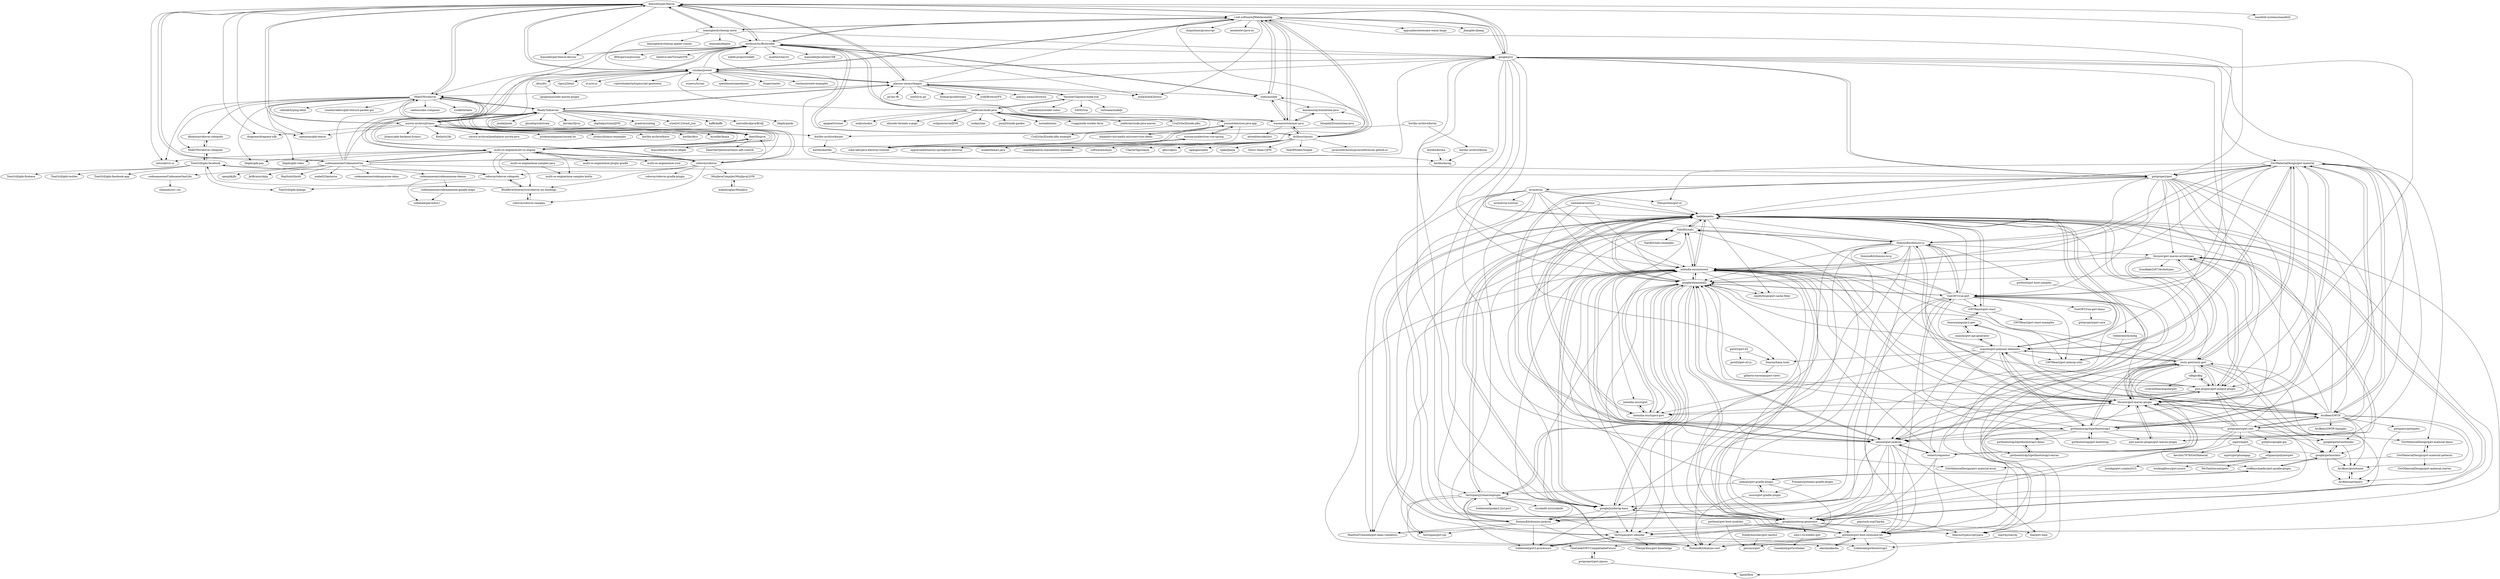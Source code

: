 digraph G {
"konsoletyper/teavm" -> "i-net-software/JWebAssembly"
"konsoletyper/teavm" -> "mirkosertic/Bytecoder"
"konsoletyper/teavm" -> "cincheo/jsweet"
"konsoletyper/teavm" -> "google/j2cl"
"konsoletyper/teavm" -> "konsoletyper/teavm-flavour"
"konsoletyper/teavm" -> "leaningtech/cheerpj-meta"
"konsoletyper/teavm" -> "plasma-umass/doppio"
"konsoletyper/teavm" -> "MobiVM/robovm"
"konsoletyper/teavm" -> "gwtproject/gwt"
"konsoletyper/teavm" -> "soywiz-archive/jtransc"
"konsoletyper/teavm" -> "xpenatan/gdx-teavm" ["e"=1]
"konsoletyper/teavm" -> "manifold-systems/manifold" ["e"=1]
"konsoletyper/teavm" -> "codenameone/CodenameOne"
"konsoletyper/teavm" -> "kotcrab/vis-ui" ["e"=1]
"konsoletyper/teavm" -> "dragome/dragome-sdk" ["e"=1]
"leaningtech/cheerpj-meta" -> "i-net-software/JWebAssembly"
"leaningtech/cheerpj-meta" -> "konsoletyper/teavm"
"leaningtech/cheerpj-meta" -> "mirkosertic/Bytecoder"
"leaningtech/cheerpj-meta" -> "cincheo/jsweet"
"leaningtech/cheerpj-meta" -> "leaningtech/cheerpj-applet-runner"
"leaningtech/cheerpj-meta" -> "google/j2cl"
"leaningtech/cheerpj-meta" -> "shannah/jdeploy" ["e"=1]
"OneGeek/GWT-CompletableFuture" -> "gwtproject/gwt-places"
"Vertispan/gwt-uibinder" -> "treblereel/gwtbootstrap3"
"Vertispan/gwt-uibinder" -> "TDesjardins/gwt-knowledge"
"Vertispan/gwt-uibinder" -> "treblereel/gwt3-processors"
"gwtboot/gwt-boot-modules" -> "gwtboot/gwt-boot-awesome-lili"
"gwtboot/gwt-boot-modules" -> "peruncs/gwt"
"DominoKit/domino-ui" -> "NaluKit/nalu"
"DominoKit/domino-ui" -> "hal/elemento"
"DominoKit/domino-ui" -> "google/elemental2"
"DominoKit/domino-ui" -> "DominoKit/domino-rest"
"DominoKit/domino-ui" -> "VueGWT/vue-gwt"
"DominoKit/domino-ui" -> "DominoKit/domino-jackson"
"DominoKit/domino-ui" -> "gwtboot/gwt-boot-awesome-lili"
"DominoKit/domino-ui" -> "intendia-oss/autorest"
"DominoKit/domino-ui" -> "google/jsinterop-generator"
"DominoKit/domino-ui" -> "tbroyer/gwt-maven-plugin"
"DominoKit/domino-ui" -> "google/jsinterop-base"
"DominoKit/domino-ui" -> "gwt-plugins/gwt-eclipse-plugin"
"DominoKit/domino-ui" -> "DominoKit/domino-mvp"
"DominoKit/domino-ui" -> "tbroyer/gwt-maven-archetypes"
"DominoKit/domino-ui" -> "gwtboot/gwt-boot-samples"
"Vertispan/j2clmavenplugin" -> "Vertispan/gwt-uibinder"
"Vertispan/j2clmavenplugin" -> "treblereel/gwt3-processors"
"Vertispan/j2clmavenplugin" -> "DominoKit/domino-jackson"
"Vertispan/j2clmavenplugin" -> "Vertispan/gwt-rpc"
"Vertispan/j2clmavenplugin" -> "NaluKit/nalu"
"Vertispan/j2clmavenplugin" -> "google/jsinterop-base"
"Vertispan/j2clmavenplugin" -> "crysknife-io/crysknife"
"Vertispan/j2clmavenplugin" -> "treblereel/quake2-j2cl-port"
"Vertispan/j2clmavenplugin" -> "google/elemental2"
"Vertispan/j2clmavenplugin" -> "DominoKit/domino-rest"
"Vertispan/j2clmavenplugin" -> "akasha/akasha"
"nmorel/gwt-jackson" -> "hal/elemento"
"nmorel/gwt-jackson" -> "intendia-oss/autorest"
"nmorel/gwt-jackson" -> "google/jsinterop-generator"
"nmorel/gwt-jackson" -> "reinert/requestor"
"nmorel/gwt-jackson" -> "gwtboot/gwt-boot-awesome-lili"
"nmorel/gwt-jackson" -> "DominoKit/domino-jackson"
"nmorel/gwt-jackson" -> "google/elemental2"
"nmorel/gwt-jackson" -> "NaluKit/nalu"
"nmorel/gwt-jackson" -> "tbroyer/gwt-maven-plugin"
"nmorel/gwt-jackson" -> "foal/gwt-time"
"nmorel/gwt-jackson" -> "Vertispan/gwt-uibinder"
"nmorel/gwt-jackson" -> "google/jsinterop-base"
"steffenschaefer/gwt-gradle-plugin" -> "google/gwtmockito"
"steffenschaefer/gwt-gradle-plugin" -> "jiakuan/gwt-gradle-plugin"
"google/jsinterop-base" -> "google/elemental2"
"google/jsinterop-base" -> "google/jsinterop-generator"
"google/jsinterop-base" -> "hal/elemento"
"google/jsinterop-base" -> "intendia-oss/autorest"
"google/jsinterop-base" -> "Vertispan/gwt-uibinder"
"google/jsinterop-base" -> "treblereel/gwt3-processors"
"google/jsinterop-base" -> "DominoKit/domino-jackson"
"wuruoyun/electron-vue-spring" -> "jreznot/electron-java-app"
"wuruoyun/electron-vue-spring" -> "appreciated/maven-springboot-electron"
"wuruoyun/electron-vue-spring" -> "cuba-labs/java-electron-tutorial"
"cuba-labs/java-electron-tutorial" -> "jreznot/electron-java-app"
"cuba-labs/java-electron-tutorial" -> "wuruoyun/electron-vue-spring"
"YaroslavGaponov/node-jvm" -> "5A59/Zvm" ["e"=1]
"YaroslavGaponov/node-jvm" -> "joeferner/node-java"
"YaroslavGaponov/node-jvm" -> "zuluoaaa/makeJs" ["e"=1]
"YaroslavGaponov/node-jvm" -> "webbillion/xrender-notes" ["e"=1]
"YaroslavGaponov/node-jvm" -> "plasma-umass/doppio"
"DominoKit/domino-jackson" -> "DominoKit/domino-rest"
"DominoKit/domino-jackson" -> "hal/elemento"
"DominoKit/domino-jackson" -> "ManfredTremmel/gwt-bean-validators"
"DominoKit/domino-jackson" -> "treblereel/gwt3-processors"
"DominoKit/domino-jackson" -> "Vertispan/j2clmavenplugin"
"DominoKit/domino-jackson" -> "Vertispan/gwt-rpc"
"react4j/react4j" -> "treblereel/gwtbootstrap3"
"gwtd3/gwt-d3" -> "gwtd3/gwt-d3-js"
"gwtd3/gwt-d3" -> "ltearno/hexa.tools"
"gwtbootstrap3/gwtbootstrap3" -> "gwtbootstrap3/gwtbootstrap3-extras"
"gwtbootstrap3/gwtbootstrap3" -> "ArcBees/GWTP"
"gwtbootstrap3/gwtbootstrap3" -> "GwtMaterialDesign/gwt-material"
"gwtbootstrap3/gwtbootstrap3" -> "gwtbootstrap/gwt-bootstrap"
"gwtbootstrap3/gwtbootstrap3" -> "resty-gwt/resty-gwt"
"gwtbootstrap3/gwtbootstrap3" -> "nmorel/gwt-jackson"
"gwtbootstrap3/gwtbootstrap3" -> "gwtbootstrap3/gwtbootstrap3-demo"
"gwtbootstrap3/gwtbootstrap3" -> "gwtproject/gwt"
"gwtbootstrap3/gwtbootstrap3" -> "manolo/gwt-polymer-elements"
"gwtbootstrap3/gwtbootstrap3" -> "intendia-oss/autorest"
"gwtbootstrap3/gwtbootstrap3" -> "VueGWT/vue-gwt"
"gwtbootstrap3/gwtbootstrap3" -> "tbroyer/gwt-maven-archetypes"
"gwtbootstrap3/gwtbootstrap3" -> "google/gwteventbinder"
"gwtbootstrap3/gwtbootstrap3" -> "gwt-maven-plugin/gwt-maven-plugin"
"gwtbootstrap3/gwtbootstrap3" -> "tbroyer/gwt-maven-plugin"
"gwt-maven-plugin/gwt-maven-plugin" -> "tbroyer/gwt-maven-plugin"
"gwt-maven-plugin/gwt-maven-plugin" -> "tbroyer/gwt-maven-archetypes"
"niloc132/webbit-gwt" -> "tomekziel/gwtwwlinker"
"NaluKit/nalu" -> "Vertispan/gwt-uibinder"
"NaluKit/nalu" -> "NaluKit/nalu-examples"
"NaluKit/nalu" -> "gwtboot/gwt-boot-awesome-lili"
"NaluKit/nalu" -> "hal/elemento"
"NaluKit/nalu" -> "Vertispan/j2clmavenplugin"
"NaluKit/nalu" -> "intendia-oss/autorest"
"NaluKit/nalu" -> "Vertispan/gwt-rpc"
"NaluKit/nalu" -> "google/jsinterop-base"
"NaluKit/nalu" -> "DominoKit/domino-ui"
"sdbg/sdbg" -> "cromwellian/angulargwt"
"sdbg/sdbg" -> "gwt-plugins/gwt-eclipse-plugin"
"BlueRiverInteractive/robovm-ios-bindings" -> "robovm/robovm-robopods"
"BlueRiverInteractive/robovm-ios-bindings" -> "robovm/robovm-samples"
"BlueRiverInteractive/robovm-ios-bindings" -> "TomGrill/gdx-facebook"
"gwtbootstrap3/gwtbootstrap3-extras" -> "gwtbootstrap3/gwtbootstrap3-demo"
"esoco/gwt-gradle-plugin" -> "DominoKit/domino-rest"
"esoco/gwt-gradle-plugin" -> "jiakuan/gwt-gradle-plugin"
"gwtboot/gwt-boot-samples" -> "ltearno/typescript2java"
"pepstock-org/Charba" -> "gwtboot/gwt-boot-awesome-lili"
"dkimitsa/robovm-robopods" -> "MobiVM/robovm-robopods"
"gwtbootstrap3/gwtbootstrap3-demo" -> "gwtbootstrap3/gwtbootstrap3-extras"
"treblereel/three4g" -> "ltearno/typescript2java"
"intendia-oss/rxjava-gwt" -> "intendia-oss/rxgwt"
"intendia-oss/rxjava-gwt" -> "intendia-oss/autorest"
"intendia-oss/rxjava-gwt" -> "hal/elemento"
"reinert/requestor" -> "hal/elemento"
"reinert/requestor" -> "nmorel/gwt-jackson"
"reinert/requestor" -> "intendia-oss/autorest"
"reinert/requestor" -> "gwtboot/gwt-boot-awesome-lili"
"reinert/requestor" -> "tbroyer/gwt-maven-plugin"
"reinert/requestor" -> "Vertispan/gwt-uibinder"
"cdigiano/polymergwt" -> "justdigi/gwt.create2015"
"cdigiano/polymergwt" -> "workingflows/gwt-jscore"
"cdigiano/polymergwt" -> "WeTheInternet/gwtc"
"MiniJavaCompiler/MiniJavaLLVM" -> "mikedouglas/MiniJava"
"wasmerio/wasmer-java" -> "kawamuray/wasmtime-java"
"wasmerio/wasmer-java" -> "i-net-software/JWebAssembly"
"wasmerio/wasmer-java" -> "mirkosertic/Bytecoder"
"wasmerio/wasmer-java" -> "dylibso/chicory"
"wasmerio/wasmer-java" -> "cretz/asmble"
"wasmerio/wasmer-java" -> "astonbitecode/j4rs" ["e"=1]
"kawamuray/wasmtime-java" -> "bluejekyll/wasmtime-java"
"kawamuray/wasmtime-java" -> "wasmerio/wasmer-java"
"gwtquery/gwtquery" -> "ArcBees/gwtquery"
"gwtproject/gwt-site" -> "gwtplus/google-gin"
"gwtproject/gwt-site" -> "google/jsinterop-base"
"gwtproject/gwt-site" -> "ArcBees/GWTP"
"gwtproject/gwt-site" -> "tbroyer/gwt-maven-plugin"
"gwtproject/gwt-site" -> "google/gwtmockito"
"gwtproject/gwt-site" -> "google/elemental2"
"gwtproject/gwt-site" -> "intendia-oss/autorest"
"gwtproject/gwt-site" -> "hal/elemento"
"gwtproject/gwt-site" -> "gwt-plugins/gwt-eclipse-plugin"
"gwtproject/gwt-site" -> "VueGWT/vue-gwt"
"gwtproject/gwt-site" -> "GwtMaterialDesign/gwt-material-demo"
"gwtproject/gwt-site" -> "steffenschaefer/gwt-gradle-plugin"
"gwtproject/gwt-site" -> "mgwt/mgwt"
"gwtproject/gwt-site" -> "GwtMaterialDesign/gwt-material"
"robovm/robovm-samples" -> "BlueRiverInteractive/robovm-ios-bindings"
"freddyboucher/gwt-oauth2" -> "peruncs/gwt"
"ltearno/hexa.tools" -> "gilberto-torrezan/gwt-views"
"TDesjardins/gwt-ol" -> "hal/elemento"
"akasha/akasha" -> "gwtboot/gwt-boot-awesome-lili"
"cincheo/jsweet" -> "konsoletyper/teavm"
"cincheo/jsweet" -> "google/j2cl"
"cincheo/jsweet" -> "j4ts/j4ts"
"cincheo/jsweet" -> "plasma-umass/doppio"
"cincheo/jsweet" -> "i-net-software/JWebAssembly"
"cincheo/jsweet" -> "tipsy/j2html" ["e"=1]
"cincheo/jsweet" -> "st-js/st-js"
"cincheo/jsweet" -> "vojtechhabarta/typescript-generator" ["e"=1]
"cincheo/jsweet" -> "gwtproject/gwt"
"cincheo/jsweet" -> "mirkosertic/Bytecoder"
"cincheo/jsweet" -> "wizawu/tyrian" ["e"=1]
"cincheo/jsweet" -> "speedment/speedment" ["e"=1]
"cincheo/jsweet" -> "soywiz-archive/jtransc"
"cincheo/jsweet" -> "forge/roaster" ["e"=1]
"cincheo/jsweet" -> "cincheo/jsweet-examples"
"joeferner/node-java" -> "joeferner/node-java-maven"
"joeferner/node-java" -> "jreznot/electron-java-app"
"joeferner/node-java" -> "YaroslavGaponov/node-jvm"
"joeferner/node-java" -> "CraZySacX/node-jdbc"
"joeferner/node-java" -> "apigee/trireme" ["e"=1]
"joeferner/node-java" -> "nodyn/nodyn" ["e"=1]
"joeferner/node-java" -> "xk/node-threads-a-gogo" ["e"=1]
"joeferner/node-java" -> "cincheo/jsweet"
"joeferner/node-java" -> "eclipsesource/J2V8" ["e"=1]
"joeferner/node-java" -> "nodejs/nan" ["e"=1]
"joeferner/node-java" -> "pmq20/node-packer" ["e"=1]
"joeferner/node-java" -> "normalize/mz" ["e"=1]
"joeferner/node-java" -> "rvagg/node-worker-farm" ["e"=1]
"joeferner/node-java" -> "plasma-umass/doppio"
"joeferner/node-java" -> "cuba-labs/java-electron-tutorial"
"plasma-umass/doppio" -> "konsoletyper/teavm"
"plasma-umass/doppio" -> "cincheo/jsweet"
"plasma-umass/doppio" -> "jvilk/BrowserFS" ["e"=1]
"plasma-umass/doppio" -> "ReadyTalk/avian"
"plasma-umass/doppio" -> "plasma-umass/browsix" ["e"=1]
"plasma-umass/doppio" -> "YaroslavGaponov/node-jvm"
"plasma-umass/doppio" -> "google/j2cl"
"plasma-umass/doppio" -> "cretz/asmble"
"plasma-umass/doppio" -> "jnr/jnr-ffi" ["e"=1]
"plasma-umass/doppio" -> "MobiVM/robovm"
"plasma-umass/doppio" -> "jtulach/bck2brwsr"
"plasma-umass/doppio" -> "i-net-software/JWebAssembly"
"plasma-umass/doppio" -> "mirkosertic/Bytecoder"
"plasma-umass/doppio" -> "zxh0/jvm.go" ["e"=1]
"plasma-umass/doppio" -> "hrldcpr/pcollections" ["e"=1]
"codenameone/CodenameOne" -> "codenameone/codenameone-skins"
"codenameone/CodenameOne" -> "multi-os-engine/multi-os-engine"
"codenameone/CodenameOne" -> "MobiVM/robovm"
"codenameone/CodenameOne" -> "konsoletyper/teavm"
"codenameone/CodenameOne" -> "codenameone/codenameone-demos"
"codenameone/CodenameOne" -> "google/j2cl"
"codenameone/CodenameOne" -> "codenameone/CodenameOneLibs"
"codenameone/CodenameOne" -> "cincheo/jsweet"
"codenameone/CodenameOne" -> "mirkosertic/Bytecoder"
"codenameone/CodenameOne" -> "openjdk/jfx" ["e"=1]
"codenameone/CodenameOne" -> "JetBrains/skija" ["e"=1]
"codenameone/CodenameOne" -> "ReadyTalk/avian"
"codenameone/CodenameOne" -> "gwtproject/gwt"
"codenameone/CodenameOne" -> "HanSolo/tilesfx" ["e"=1]
"codenameone/CodenameOne" -> "mabe02/lanterna" ["e"=1]
"GwtMaterialDesign/gwt-material" -> "manolo/gwt-polymer-elements"
"GwtMaterialDesign/gwt-material" -> "gwtproject/gwt"
"GwtMaterialDesign/gwt-material" -> "hal/elemento"
"GwtMaterialDesign/gwt-material" -> "tbroyer/gwt-maven-plugin"
"GwtMaterialDesign/gwt-material" -> "gwtbootstrap3/gwtbootstrap3"
"GwtMaterialDesign/gwt-material" -> "GwtMaterialDesign/gwt-material-demo"
"GwtMaterialDesign/gwt-material" -> "google/elemental2"
"GwtMaterialDesign/gwt-material" -> "resty-gwt/resty-gwt"
"GwtMaterialDesign/gwt-material" -> "intendia-oss/autorest"
"GwtMaterialDesign/gwt-material" -> "ArcBees/GWTP"
"GwtMaterialDesign/gwt-material" -> "nmorel/gwt-jackson"
"GwtMaterialDesign/gwt-material" -> "TDesjardins/gwt-ol"
"GwtMaterialDesign/gwt-material" -> "gwt-plugins/gwt-eclipse-plugin"
"GwtMaterialDesign/gwt-material" -> "DominoKit/domino-ui"
"GwtMaterialDesign/gwt-material" -> "VueGWT/vue-gwt"
"gwtboot/gwt-boot-awesome-lili" -> "DominoKit/domino-rest"
"gwtboot/gwt-boot-awesome-lili" -> "peruncs/gwt"
"gwtboot/gwt-boot-awesome-lili" -> "treblereel/gwtbootstrap3"
"gwtboot/gwt-boot-awesome-lili" -> "OneGeek/GWT-CompletableFuture"
"gwtboot/gwt-boot-awesome-lili" -> "akasha/akasha"
"gwtboot/gwt-boot-awesome-lili" -> "hpehl/flow"
"gwt-plugins/gwt-eclipse-plugin" -> "tbroyer/gwt-maven-plugin"
"gwt-plugins/gwt-eclipse-plugin" -> "intendia-oss/autorest"
"gwt-plugins/gwt-eclipse-plugin" -> "google/elemental2"
"gwt-plugins/gwt-eclipse-plugin" -> "google/gwteventbinder"
"gwt-plugins/gwt-eclipse-plugin" -> "tbroyer/gwt-maven-archetypes"
"gwt-plugins/gwt-eclipse-plugin" -> "intendia-oss/rxjava-gwt"
"gwt-plugins/gwt-eclipse-plugin" -> "resty-gwt/resty-gwt"
"gwt-plugins/gwt-eclipse-plugin" -> "google/jsinterop-generator"
"gwt-plugins/gwt-eclipse-plugin" -> "sdbg/sdbg"
"gwt-plugins/gwt-eclipse-plugin" -> "nmorel/gwt-jackson"
"gwtproject/gwt-places" -> "hpehl/flow"
"gwtproject/gwt-places" -> "OneGeek/GWT-CompletableFuture"
"manolo/gwt-polymer-elements" -> "manolo/gwt-api-generator"
"manolo/gwt-polymer-elements" -> "hal/elemento"
"manolo/gwt-polymer-elements" -> "intendia-oss/autorest"
"manolo/gwt-polymer-elements" -> "GwtMaterialDesign/gwt-material"
"manolo/gwt-polymer-elements" -> "intendia-oss/rxjava-gwt"
"manolo/gwt-polymer-elements" -> "resty-gwt/resty-gwt"
"manolo/gwt-polymer-elements" -> "google/elemental2"
"manolo/gwt-polymer-elements" -> "nmorel/gwt-jackson"
"manolo/gwt-polymer-elements" -> "reinert/requestor"
"manolo/gwt-polymer-elements" -> "tbroyer/gwt-maven-plugin"
"manolo/gwt-polymer-elements" -> "ltearno/angular2-gwt"
"manolo/gwt-polymer-elements" -> "GWTReact/gwt-interop-utils"
"manolo/gwt-polymer-elements" -> "ltearno/hexa.tools"
"manolo/gwt-polymer-elements" -> "ArcBees/GWTP"
"manolo/gwt-polymer-elements" -> "gwtbootstrap3/gwtbootstrap3"
"resty-gwt/resty-gwt" -> "google/elemental2"
"resty-gwt/resty-gwt" -> "hal/elemento"
"resty-gwt/resty-gwt" -> "intendia-oss/autorest"
"resty-gwt/resty-gwt" -> "nmorel/gwt-jackson"
"resty-gwt/resty-gwt" -> "tbroyer/gwt-maven-plugin"
"resty-gwt/resty-gwt" -> "manolo/gwt-polymer-elements"
"resty-gwt/resty-gwt" -> "gwt-plugins/gwt-eclipse-plugin"
"resty-gwt/resty-gwt" -> "google/jsinterop-generator"
"resty-gwt/resty-gwt" -> "google/gwtmockito"
"resty-gwt/resty-gwt" -> "GwtMaterialDesign/gwt-material"
"resty-gwt/resty-gwt" -> "ArcBees/gwtchosen"
"resty-gwt/resty-gwt" -> "reinert/requestor"
"resty-gwt/resty-gwt" -> "gwtbootstrap3/gwtbootstrap3"
"resty-gwt/resty-gwt" -> "sdbg/sdbg"
"resty-gwt/resty-gwt" -> "DominoKit/domino-rest"
"hal/elemento" -> "intendia-oss/autorest"
"hal/elemento" -> "google/elemental2"
"hal/elemento" -> "google/jsinterop-base"
"hal/elemento" -> "DominoKit/domino-jackson"
"hal/elemento" -> "GWTReact/gwt-interop-utils"
"hal/elemento" -> "NaluKit/nalu"
"hal/elemento" -> "intendia-oss/rxjava-gwt"
"hal/elemento" -> "gwtboot/gwt-boot-awesome-lili"
"hal/elemento" -> "nmorel/gwt-jackson"
"hal/elemento" -> "google/jsinterop-generator"
"hal/elemento" -> "realityforge/gwt-cache-filter"
"hal/elemento" -> "Vertispan/gwt-uibinder"
"hal/elemento" -> "GWTReact/gwt-react"
"hal/elemento" -> "ltearno/typescript2java"
"hal/elemento" -> "manolo/gwt-polymer-elements"
"gwtbootstrap/gwt-bootstrap" -> "gwtbootstrap3/gwtbootstrap3"
"TomGrill/gdx-facebook" -> "TomGrill/gdx-facebook-app"
"TomGrill/gdx-facebook" -> "TomGrill/gdx-dialogs" ["e"=1]
"TomGrill/gdx-facebook" -> "TomGrill/gdx-firebase" ["e"=1]
"TomGrill/gdx-facebook" -> "TomGrill/gdx-twitter"
"TomGrill/gdx-facebook" -> "robovm/robovm-robopods"
"TomGrill/gdx-facebook" -> "MobiVM/robovm-robopods"
"robovm/robovm-robopods" -> "BlueRiverInteractive/robovm-ios-bindings"
"robovm/robovm-robopods" -> "TomGrill/gdx-facebook"
"robovm/robovm-robopods" -> "TomGrill/gdx-dialogs" ["e"=1]
"manolo/gwt-api-generator" -> "manolo/gwt-polymer-elements"
"manolo/gwt-api-generator" -> "ltearno/angular2-gwt"
"Putnami/putnami-gradle-plugin" -> "esoco/gwt-gradle-plugin"
"treblereel/gwt3-processors" -> "Vertispan/gwt-uibinder"
"GwtMaterialDesign/gwt-material-demo" -> "GwtMaterialDesign/gwt-material-patterns"
"codenameone/codenameone-google-maps" -> "sidiabale/parse4cn1"
"codenameone/codenameone-demos" -> "sidiabale/parse4cn1"
"codenameone/codenameone-demos" -> "codenameone/codenameone-google-maps"
"ibinti/bugvm" -> "MobiVM/robovm"
"ibinti/bugvm" -> "multi-os-engine/multi-os-engine"
"ibinti/bugvm" -> "ReadyTalk/avian"
"ibinti/bugvm" -> "DaanVanYperen/artemis-odb-contrib" ["e"=1]
"ibinti/bugvm" -> "konsoletyper/teavm-libgdx" ["e"=1]
"ReadyTalk/avian" -> "ibinti/bugvm"
"ReadyTalk/avian" -> "MobiVM/robovm"
"ReadyTalk/avian" -> "soywiz-archive/jtransc"
"ReadyTalk/avian" -> "digitalgust/miniJVM" ["e"=1]
"ReadyTalk/avian" -> "robovm/robovm"
"ReadyTalk/avian" -> "multi-os-engine/multi-os-engine"
"ReadyTalk/avian" -> "graalvm/sulong" ["e"=1]
"ReadyTalk/avian" -> "wind2412/wind_jvm" ["e"=1]
"ReadyTalk/avian" -> "kaffe/kaffe" ["e"=1]
"ReadyTalk/avian" -> "nativelibs4java/BridJ" ["e"=1]
"ReadyTalk/avian" -> "plasma-umass/doppio"
"ReadyTalk/avian" -> "libgdx/packr" ["e"=1]
"ReadyTalk/avian" -> "jnode/jnode" ["e"=1]
"ReadyTalk/avian" -> "gluonhq/substrate" ["e"=1]
"ReadyTalk/avian" -> "davidar/lljvm" ["e"=1]
"tbroyer/gwt-maven-plugin" -> "tbroyer/gwt-maven-archetypes"
"tbroyer/gwt-maven-plugin" -> "gwt-plugins/gwt-eclipse-plugin"
"tbroyer/gwt-maven-plugin" -> "hal/elemento"
"tbroyer/gwt-maven-plugin" -> "gwt-maven-plugin/gwt-maven-plugin"
"tbroyer/gwt-maven-plugin" -> "intendia-oss/autorest"
"tbroyer/gwt-maven-plugin" -> "nmorel/gwt-jackson"
"tbroyer/gwt-maven-plugin" -> "gwtboot/gwt-boot-awesome-lili"
"tbroyer/gwt-maven-plugin" -> "reinert/requestor"
"tbroyer/gwt-maven-plugin" -> "google/elemental2"
"tbroyer/gwt-maven-plugin" -> "ArcBees/GWTP"
"tbroyer/gwt-maven-plugin" -> "google/jsinterop-generator"
"tbroyer/gwt-maven-plugin" -> "GwtMaterialDesign/gwt-material"
"tbroyer/gwt-maven-plugin" -> "intendia-oss/rxjava-gwt"
"tbroyer/gwt-maven-plugin" -> "resty-gwt/resty-gwt"
"tbroyer/gwt-maven-plugin" -> "DominoKit/domino-ui"
"mgwt/mgwt" -> "mgwt/gwtphonegap"
"mgwt/mgwt" -> "kevzlou7979/GwtMaterial"
"mgwt/mgwt" -> "cdigiano/polymergwt"
"tbroyer/gwt-maven-archetypes" -> "tbroyer/gwt-maven-plugin"
"tbroyer/gwt-maven-archetypes" -> "intendia-oss/autorest"
"tbroyer/gwt-maven-archetypes" -> "gwt-plugins/gwt-eclipse-plugin"
"tbroyer/gwt-maven-archetypes" -> "gwt-maven-plugin/gwt-maven-plugin"
"tbroyer/gwt-maven-archetypes" -> "nmorel/gwt-jackson"
"tbroyer/gwt-maven-archetypes" -> "branflake2267/Archetypes"
"tbroyer/gwt-maven-archetypes" -> "gwtboot/gwt-boot-awesome-lili"
"mikedouglas/MiniJava" -> "MiniJavaCompiler/MiniJavaLLVM"
"j4ts/j4ts" -> "lgrignon/jsweet-maven-plugin"
"intendia-oss/autorest" -> "hal/elemento"
"intendia-oss/autorest" -> "intendia-oss/rxjava-gwt"
"intendia-oss/autorest" -> "google/elemental2"
"intendia-oss/autorest" -> "intendia-oss/rxgwt"
"intendia-oss/autorest" -> "google/jsinterop-base"
"intendia-oss/autorest" -> "Vertispan/gwt-uibinder"
"intendia-oss/autorest" -> "OneGeek/GWT-CompletableFuture"
"intendia-oss/autorest" -> "google/jsinterop-generator"
"intendia-oss/autorest" -> "NaluKit/nalu"
"intendia-oss/autorest" -> "realityforge/gwt-cache-filter"
"intendia-oss/autorest" -> "nmorel/gwt-jackson"
"intendia-oss/autorest" -> "gwtboot/gwt-boot-awesome-lili"
"intendia-oss/autorest" -> "ManfredTremmel/gwt-bean-validators"
"intendia-oss/autorest" -> "DominoKit/domino-rest"
"ltearno/angular2-gwt" -> "GWTReact/gwt-react"
"ltearno/angular2-gwt" -> "manolo/gwt-api-generator"
"GWTReact/gwt-react" -> "hal/elemento"
"GWTReact/gwt-react" -> "ltearno/angular2-gwt"
"GWTReact/gwt-react" -> "GWTReact/gwt-react-examples"
"GWTReact/gwt-react" -> "GWTReact/gwt-interop-utils"
"GWTReact/gwt-react" -> "intendia-oss/autorest"
"GWTReact/gwt-interop-utils" -> "hal/elemento"
"MobiVM/robovm" -> "multi-os-engine/multi-os-engine"
"MobiVM/robovm" -> "robovm/robovm"
"MobiVM/robovm" -> "MobiVM/robovm-robopods"
"MobiVM/robovm" -> "ibinti/bugvm"
"MobiVM/robovm" -> "libgdx/gdx-pay" ["e"=1]
"MobiVM/robovm" -> "ReadyTalk/avian"
"MobiVM/robovm" -> "kotcrab/vis-ui" ["e"=1]
"MobiVM/robovm" -> "raeleus/skin-composer" ["e"=1]
"MobiVM/robovm" -> "dkimitsa/robovm-robopods"
"MobiVM/robovm" -> "xpenatan/gdx-teavm" ["e"=1]
"MobiVM/robovm" -> "rockbite/talos" ["e"=1]
"MobiVM/robovm" -> "konsoletyper/teavm"
"MobiVM/robovm" -> "rafaskb/typing-label" ["e"=1]
"MobiVM/robovm" -> "crashinvaders/gdx-texture-packer-gui" ["e"=1]
"MobiVM/robovm" -> "libgdx/gdx-video" ["e"=1]
"soywiz-archive/jtransc" -> "korlibs-archive/korio" ["e"=1]
"soywiz-archive/jtransc" -> "mirkosertic/Bytecoder"
"soywiz-archive/jtransc" -> "korlibs/ktcc"
"soywiz-archive/jtransc" -> "kyonifer/koma" ["e"=1]
"soywiz-archive/jtransc" -> "dragome/dragome-sdk" ["e"=1]
"soywiz-archive/jtransc" -> "jtransc/gdx-backend-jtransc"
"soywiz-archive/jtransc" -> "ibinti/bugvm"
"soywiz-archive/jtransc" -> "korlibs-archive/korgw"
"soywiz-archive/jtransc" -> "ReadyTalk/avian"
"soywiz-archive/jtransc" -> "Kotlin/ts2kt" ["e"=1]
"soywiz-archive/jtransc" -> "soywiz-archive/jmedialayer-psvita-java"
"soywiz-archive/jtransc" -> "proletariatgames/unreal.hx" ["e"=1]
"soywiz-archive/jtransc" -> "xpenatan/gdx-teavm" ["e"=1]
"soywiz-archive/jtransc" -> "jtransc/jtransc-examples"
"soywiz-archive/jtransc" -> "konsoletyper/teavm"
"MobiVM/robovm-robopods" -> "dkimitsa/robovm-robopods"
"MobiVM/robovm-robopods" -> "TomGrill/gdx-facebook"
"ArcBees/GWTP" -> "tbroyer/gwt-maven-plugin"
"ArcBees/GWTP" -> "ArcBees/gwtquery"
"ArcBees/GWTP" -> "gwtbootstrap3/gwtbootstrap3"
"ArcBees/GWTP" -> "google/gwtmockito"
"ArcBees/GWTP" -> "gwtproject/gwt-site"
"ArcBees/GWTP" -> "GwtMaterialDesign/gwt-material"
"ArcBees/GWTP" -> "ArcBees/GWTP-Samples"
"ArcBees/GWTP" -> "ArcBees/gwtchosen"
"ArcBees/GWTP" -> "google/gwteventbinder"
"ArcBees/GWTP" -> "tbroyer/gwt-maven-archetypes"
"ArcBees/GWTP" -> "manolo/gwt-polymer-elements"
"ArcBees/GWTP" -> "ltearno/angular2-gwt"
"ArcBees/GWTP" -> "hal/elemento"
"ArcBees/GWTP" -> "resty-gwt/resty-gwt"
"ArcBees/GWTP" -> "gwtquery/gwtquery"
"ArcBees/gwtchosen" -> "ArcBees/gwtquery"
"ArcBees/gwtquery" -> "ArcBees/gwtchosen"
"codenameone/CodenameOneLibs" -> "shannah/cn1-css"
"GwtMaterialDesign/gwt-material-patterns" -> "GwtMaterialDesign/gwt-material-demo"
"GwtMaterialDesign/gwt-material-patterns" -> "GwtMaterialDesign/gwt-material-starter"
"GwtMaterialDesign/gwt-material-patterns" -> "GwtMaterialDesign/gwt-material-errai"
"multi-os-engine/multi-os-engine" -> "MobiVM/robovm"
"multi-os-engine/multi-os-engine" -> "ibinti/bugvm"
"multi-os-engine/multi-os-engine" -> "robovm/robovm"
"multi-os-engine/multi-os-engine" -> "multi-os-engine/moe-plugin-gradle"
"multi-os-engine/multi-os-engine" -> "multi-os-engine/moe-core"
"multi-os-engine/multi-os-engine" -> "multi-os-engine/moe-samples-java"
"multi-os-engine/multi-os-engine" -> "libgdx/gdx-pay" ["e"=1]
"multi-os-engine/multi-os-engine" -> "robovm/robovm-robopods"
"multi-os-engine/multi-os-engine" -> "codenameone/CodenameOne"
"multi-os-engine/multi-os-engine" -> "ReadyTalk/avian"
"multi-os-engine/multi-os-engine" -> "soywiz-archive/jtransc"
"multi-os-engine/multi-os-engine" -> "multi-os-engine/moe-samples-kotlin"
"multi-os-engine/multi-os-engine" -> "kotcrab/vis-ui" ["e"=1]
"multi-os-engine/multi-os-engine" -> "libgdx/gdx-video" ["e"=1]
"multi-os-engine/multi-os-engine" -> "BlueRiverInteractive/robovm-ios-bindings"
"intendia-oss/rxgwt" -> "intendia-oss/rxjava-gwt"
"multi-os-engine/moe-samples-java" -> "multi-os-engine/moe-samples-kotlin"
"dylibso/chicory" -> "wasmerio/wasmer-java"
"dylibso/chicory" -> "apangin/nalim" ["e"=1]
"dylibso/chicory" -> "kawamuray/wasmtime-java"
"dylibso/chicory" -> "mirkosertic/Bytecoder"
"dylibso/chicory" -> "tjake/Jlama" ["e"=1]
"dylibso/chicory" -> "Osiris-Team/1JPM"
"dylibso/chicory" -> "SeaOfNodes/Simple" ["e"=1]
"dylibso/chicory" -> "javaconferences/javaconferences.github.io" ["e"=1]
"dylibso/chicory" -> "mukel/llama3.java" ["e"=1]
"dylibso/chicory" -> "oracle/graalvm-reachability-metadata" ["e"=1]
"dylibso/chicory" -> "cretz/asmble"
"dylibso/chicory" -> "softwaremill/jox" ["e"=1]
"dylibso/chicory" -> "i-net-software/JWebAssembly"
"dylibso/chicory" -> "CharlieTap/chasm" ["e"=1]
"dylibso/chicory" -> "qbicc/qbicc"
"robovm/robovm" -> "MobiVM/robovm"
"robovm/robovm" -> "multi-os-engine/multi-os-engine"
"robovm/robovm" -> "BlueRiverInteractive/robovm-ios-bindings"
"robovm/robovm" -> "robovm/robovm-samples"
"robovm/robovm" -> "robovm/robovm-robopods"
"robovm/robovm" -> "ibinti/bugvm"
"robovm/robovm" -> "ReadyTalk/avian"
"robovm/robovm" -> "robovm/robovm-gradle-plugin"
"robovm/robovm" -> "MiniJavaCompiler/MiniJavaLLVM"
"nielsbaloe/vertxui" -> "ltearno/hexa.tools"
"nielsbaloe/vertxui" -> "hal/elemento"
"nielsbaloe/vertxui" -> "ManfredTremmel/gwt-bean-validators"
"nielsbaloe/vertxui" -> "intendia-oss/autorest"
"jreznot/electron-java-app" -> "cuba-labs/java-electron-tutorial"
"jreznot/electron-java-app" -> "wuruoyun/electron-vue-spring"
"jreznot/electron-java-app" -> "appreciated/maven-springboot-electron"
"jreznot/electron-java-app" -> "joeferner/node-java"
"jreznot/electron-java-app" -> "alejandro-du/vaadin-microservices-demo" ["e"=1]
"VueGWT/vue-gwt" -> "google/elemental2"
"VueGWT/vue-gwt" -> "hal/elemento"
"VueGWT/vue-gwt" -> "google/jsinterop-base"
"VueGWT/vue-gwt" -> "ltearno/typescript2java"
"VueGWT/vue-gwt" -> "NaluKit/nalu"
"VueGWT/vue-gwt" -> "DominoKit/domino-ui"
"VueGWT/vue-gwt" -> "google/jsinterop-generator"
"VueGWT/vue-gwt" -> "GWTReact/gwt-react"
"VueGWT/vue-gwt" -> "intendia-oss/autorest"
"VueGWT/vue-gwt" -> "treblereel/three4g"
"VueGWT/vue-gwt" -> "DominoKit/domino-jackson"
"VueGWT/vue-gwt" -> "tbroyer/gwt-maven-plugin"
"VueGWT/vue-gwt" -> "GWTReact/gwt-interop-utils"
"VueGWT/vue-gwt" -> "VueGWT/vue-gwt-demo"
"VueGWT/vue-gwt" -> "gwtboot/gwt-boot-awesome-lili"
"korlibs-archive/korim" -> "korlibs-archive/korau"
"korlibs-archive/korim" -> "korlibs-archive/korgw"
"korlibs-archive/korau" -> "korlibs/korag"
"korlibs-archive/korgw" -> "korlibs/korlibs"
"korlibs/korlibs" -> "korlibs/korag"
"VueGWT/vue-gwt-demo" -> "gwtproject/gwt-core"
"i-net-software/JWebAssembly" -> "mirkosertic/Bytecoder"
"i-net-software/JWebAssembly" -> "konsoletyper/teavm"
"i-net-software/JWebAssembly" -> "wasmerio/wasmer-java"
"i-net-software/JWebAssembly" -> "leaningtech/cheerpj-meta"
"i-net-software/JWebAssembly" -> "google/j2cl"
"i-net-software/JWebAssembly" -> "cretz/asmble"
"i-net-software/JWebAssembly" -> "cincheo/jsweet"
"i-net-software/JWebAssembly" -> "appcypher/awesome-wasm-langs" ["e"=1]
"i-net-software/JWebAssembly" -> "jtulach/bck2brwsr"
"i-net-software/JWebAssembly" -> "dylibso/chicory"
"i-net-software/JWebAssembly" -> "google/elemental2"
"i-net-software/JWebAssembly" -> "multi-os-engine/multi-os-engine"
"i-net-software/JWebAssembly" -> "jbangdev/jbang" ["e"=1]
"i-net-software/JWebAssembly" -> "chiquitinxx/grooscript" ["e"=1]
"i-net-software/JWebAssembly" -> "amelentev/java-oo"
"mirkosertic/Bytecoder" -> "i-net-software/JWebAssembly"
"mirkosertic/Bytecoder" -> "konsoletyper/teavm"
"mirkosertic/Bytecoder" -> "wasmerio/wasmer-java"
"mirkosertic/Bytecoder" -> "soywiz-archive/jtransc"
"mirkosertic/Bytecoder" -> "cretz/asmble"
"mirkosertic/Bytecoder" -> "google/j2cl"
"mirkosertic/Bytecoder" -> "webfx-project/webfx" ["e"=1]
"mirkosertic/Bytecoder" -> "dylibso/chicory"
"mirkosertic/Bytecoder" -> "jtulach/bck2brwsr"
"mirkosertic/Bytecoder" -> "moditect/layrry" ["e"=1]
"mirkosertic/Bytecoder" -> "manuelbl/JavaDoesUSB"
"mirkosertic/Bytecoder" -> "MobiVM/robovm"
"mirkosertic/Bytecoder" -> "konsoletyper/teavm-flavour"
"mirkosertic/Bytecoder" -> "BFergerson/Journey" ["e"=1]
"mirkosertic/Bytecoder" -> "beehive-lab/TornadoVM" ["e"=1]
"errai/errai" -> "hal/elemento"
"errai/errai" -> "google/jsinterop-base"
"errai/errai" -> "errai/errai-tutorial"
"errai/errai" -> "TDesjardins/gwt-ol"
"errai/errai" -> "ManfredTremmel/gwt-bean-validators"
"errai/errai" -> "intendia-oss/autorest"
"errai/errai" -> "google/elemental2"
"errai/errai" -> "GwtMaterialDesign/gwt-material-errai"
"errai/errai" -> "google/jsinterop-generator"
"errai/errai" -> "nmorel/gwt-jackson"
"cretz/asmble" -> "i-net-software/JWebAssembly"
"cretz/asmble" -> "wasmerio/wasmer-java"
"cretz/asmble" -> "mirkosertic/Bytecoder"
"cretz/asmble" -> "kawamuray/wasmtime-java"
"korlibs/korma" -> "korlibs/korag"
"gwtproject/gwt" -> "GwtMaterialDesign/gwt-material"
"gwtproject/gwt" -> "tbroyer/gwt-maven-plugin"
"gwtproject/gwt" -> "gwtbootstrap3/gwtbootstrap3"
"gwtproject/gwt" -> "google/j2cl"
"gwtproject/gwt" -> "google/elemental2"
"gwtproject/gwt" -> "gwtproject/gwt-site"
"gwtproject/gwt" -> "ArcBees/GWTP"
"gwtproject/gwt" -> "DominoKit/domino-ui"
"gwtproject/gwt" -> "manolo/gwt-polymer-elements"
"gwtproject/gwt" -> "resty-gwt/resty-gwt"
"gwtproject/gwt" -> "hal/elemento"
"gwtproject/gwt" -> "errai/errai"
"gwtproject/gwt" -> "tbroyer/gwt-maven-archetypes"
"gwtproject/gwt" -> "gwt-plugins/gwt-eclipse-plugin"
"gwtproject/gwt" -> "VueGWT/vue-gwt"
"google/j2cl" -> "google/elemental2"
"google/j2cl" -> "gwtproject/gwt"
"google/j2cl" -> "cincheo/jsweet"
"google/j2cl" -> "konsoletyper/teavm"
"google/j2cl" -> "tbroyer/gwt-maven-plugin"
"google/j2cl" -> "google/jsinterop-generator"
"google/j2cl" -> "DominoKit/domino-ui"
"google/j2cl" -> "hal/elemento"
"google/j2cl" -> "intendia-oss/autorest"
"google/j2cl" -> "Vertispan/j2clmavenplugin"
"google/j2cl" -> "google/jsinterop-base"
"google/j2cl" -> "VueGWT/vue-gwt"
"google/j2cl" -> "i-net-software/JWebAssembly"
"google/j2cl" -> "gwt-plugins/gwt-eclipse-plugin"
"google/j2cl" -> "GwtMaterialDesign/gwt-material"
"google/elemental2" -> "google/jsinterop-base"
"google/elemental2" -> "hal/elemento"
"google/elemental2" -> "google/jsinterop-generator"
"google/elemental2" -> "intendia-oss/autorest"
"google/elemental2" -> "Vertispan/j2clmavenplugin"
"google/elemental2" -> "Vertispan/gwt-uibinder"
"google/elemental2" -> "DominoKit/domino-jackson"
"google/elemental2" -> "VueGWT/vue-gwt"
"google/elemental2" -> "gwtboot/gwt-boot-awesome-lili"
"google/elemental2" -> "intendia-oss/rxjava-gwt"
"google/elemental2" -> "nmorel/gwt-jackson"
"google/elemental2" -> "realityforge/gwt-cache-filter"
"google/elemental2" -> "NaluKit/nalu"
"google/elemental2" -> "DominoKit/domino-rest"
"google/elemental2" -> "ltearno/typescript2java"
"google/gwtmockito" -> "google/gwteventbinder"
"google/gwtmockito" -> "intendia-oss/autorest"
"google/gwtmockito" -> "steffenschaefer/gwt-gradle-plugin"
"google/gwtmockito" -> "ArcBees/gwtchosen"
"google/gwtmockito" -> "ArcBees/gwtquery"
"google/gwteventbinder" -> "google/gwtmockito"
"google/gwteventbinder" -> "ArcBees/gwtchosen"
"google/jsinterop-generator" -> "google/elemental2"
"google/jsinterop-generator" -> "google/jsinterop-base"
"google/jsinterop-generator" -> "Vertispan/gwt-uibinder"
"google/jsinterop-generator" -> "foal/gwt-time"
"google/jsinterop-generator" -> "hal/elemento"
"google/jsinterop-generator" -> "intendia-oss/autorest"
"google/jsinterop-generator" -> "gwtboot/gwt-boot-awesome-lili"
"google/jsinterop-generator" -> "ManfredTremmel/gwt-bean-validators"
"google/jsinterop-generator" -> "niloc132/webbit-gwt"
"google/jsinterop-generator" -> "treblereel/gwt3-processors"
"google/jsinterop-generator" -> "ltearno/typescript2java"
"google/jsinterop-generator" -> "NaluKit/nalu"
"CraZySacX/node-jdbc" -> "CraZySacX/node-jdbc-example"
"jiakuan/gwt-gradle-plugin" -> "esoco/gwt-gradle-plugin"
"jiakuan/gwt-gradle-plugin" -> "Vertispan/j2clmavenplugin"
"jiakuan/gwt-gradle-plugin" -> "DominoKit/domino-rest"
"jiakuan/gwt-gradle-plugin" -> "intendia-oss/autorest"
"jiakuan/gwt-gradle-plugin" -> "steffenschaefer/gwt-gradle-plugin"
"konsoletyper/teavm" ["l"="-11.306,5.018"]
"i-net-software/JWebAssembly" ["l"="-11.309,4.963"]
"mirkosertic/Bytecoder" ["l"="-11.286,4.981"]
"cincheo/jsweet" ["l"="-11.323,4.993"]
"google/j2cl" ["l"="-11.388,5.004"]
"konsoletyper/teavm-flavour" ["l"="-11.247,4.981"]
"leaningtech/cheerpj-meta" ["l"="-11.345,4.971"]
"plasma-umass/doppio" ["l"="-11.257,5.002"]
"MobiVM/robovm" ["l"="-11.238,5.05"]
"gwtproject/gwt" ["l"="-11.427,4.988"]
"soywiz-archive/jtransc" ["l"="-11.284,5.073"]
"xpenatan/gdx-teavm" ["l"="-12.108,4.657"]
"manifold-systems/manifold" ["l"="-2.374,12.15"]
"codenameone/CodenameOne" ["l"="-11.318,5.059"]
"kotcrab/vis-ui" ["l"="-12.078,4.618"]
"dragome/dragome-sdk" ["l"="-12.147,4.687"]
"leaningtech/cheerpj-applet-runner" ["l"="-11.37,4.933"]
"shannah/jdeploy" ["l"="0.207,10.293"]
"OneGeek/GWT-CompletableFuture" ["l"="-11.475,5.072"]
"gwtproject/gwt-places" ["l"="-11.475,5.097"]
"Vertispan/gwt-uibinder" ["l"="-11.475,5.041"]
"treblereel/gwtbootstrap3" ["l"="-11.509,5.072"]
"TDesjardins/gwt-knowledge" ["l"="-11.498,5.077"]
"treblereel/gwt3-processors" ["l"="-11.457,5.05"]
"gwtboot/gwt-boot-modules" ["l"="-11.508,5.101"]
"gwtboot/gwt-boot-awesome-lili" ["l"="-11.481,5.048"]
"peruncs/gwt" ["l"="-11.517,5.09"]
"DominoKit/domino-ui" ["l"="-11.459,5.024"]
"NaluKit/nalu" ["l"="-11.465,5.041"]
"hal/elemento" ["l"="-11.476,5.002"]
"google/elemental2" ["l"="-11.454,5.008"]
"DominoKit/domino-rest" ["l"="-11.442,5.029"]
"VueGWT/vue-gwt" ["l"="-11.483,5.021"]
"DominoKit/domino-jackson" ["l"="-11.455,5.036"]
"intendia-oss/autorest" ["l"="-11.472,5.011"]
"google/jsinterop-generator" ["l"="-11.472,5.025"]
"tbroyer/gwt-maven-plugin" ["l"="-11.471,4.993"]
"google/jsinterop-base" ["l"="-11.448,5.019"]
"gwt-plugins/gwt-eclipse-plugin" ["l"="-11.481,4.984"]
"DominoKit/domino-mvp" ["l"="-11.499,5.06"]
"tbroyer/gwt-maven-archetypes" ["l"="-11.496,4.995"]
"gwtboot/gwt-boot-samples" ["l"="-11.485,5.066"]
"Vertispan/j2clmavenplugin" ["l"="-11.438,5.046"]
"Vertispan/gwt-rpc" ["l"="-11.445,5.065"]
"crysknife-io/crysknife" ["l"="-11.435,5.093"]
"treblereel/quake2-j2cl-port" ["l"="-11.424,5.079"]
"akasha/akasha" ["l"="-11.461,5.07"]
"nmorel/gwt-jackson" ["l"="-11.486,5.008"]
"reinert/requestor" ["l"="-11.466,5.005"]
"foal/gwt-time" ["l"="-11.506,5.038"]
"steffenschaefer/gwt-gradle-plugin" ["l"="-11.43,4.962"]
"google/gwtmockito" ["l"="-11.461,4.94"]
"jiakuan/gwt-gradle-plugin" ["l"="-11.424,5.019"]
"wuruoyun/electron-vue-spring" ["l"="-11.074,4.915"]
"jreznot/electron-java-app" ["l"="-11.098,4.935"]
"appreciated/maven-springboot-electron" ["l"="-11.057,4.932"]
"cuba-labs/java-electron-tutorial" ["l"="-11.101,4.909"]
"YaroslavGaponov/node-jvm" ["l"="-11.189,4.98"]
"5A59/Zvm" ["l"="-43.895,11.112"]
"joeferner/node-java" ["l"="-11.16,4.947"]
"zuluoaaa/makeJs" ["l"="-43.915,11.191"]
"webbillion/xrender-notes" ["l"="-43.859,11.23"]
"ManfredTremmel/gwt-bean-validators" ["l"="-11.495,5.031"]
"react4j/react4j" ["l"="-11.544,5.103"]
"gwtd3/gwt-d3" ["l"="-11.627,5.014"]
"gwtd3/gwt-d3-js" ["l"="-11.651,5.017"]
"ltearno/hexa.tools" ["l"="-11.574,5.01"]
"gwtbootstrap3/gwtbootstrap3" ["l"="-11.495,4.966"]
"gwtbootstrap3/gwtbootstrap3-extras" ["l"="-11.532,4.925"]
"ArcBees/GWTP" ["l"="-11.483,4.952"]
"GwtMaterialDesign/gwt-material" ["l"="-11.458,4.974"]
"gwtbootstrap/gwt-bootstrap" ["l"="-11.54,4.945"]
"resty-gwt/resty-gwt" ["l"="-11.475,4.973"]
"gwtbootstrap3/gwtbootstrap3-demo" ["l"="-11.519,4.933"]
"manolo/gwt-polymer-elements" ["l"="-11.499,4.983"]
"google/gwteventbinder" ["l"="-11.486,4.933"]
"gwt-maven-plugin/gwt-maven-plugin" ["l"="-11.516,4.98"]
"niloc132/webbit-gwt" ["l"="-11.529,5.065"]
"tomekziel/gwtwwlinker" ["l"="-11.559,5.08"]
"NaluKit/nalu-examples" ["l"="-11.459,5.086"]
"sdbg/sdbg" ["l"="-11.517,4.954"]
"cromwellian/angulargwt" ["l"="-11.563,4.926"]
"BlueRiverInteractive/robovm-ios-bindings" ["l"="-11.166,5.097"]
"robovm/robovm-robopods" ["l"="-11.176,5.113"]
"robovm/robovm-samples" ["l"="-11.145,5.096"]
"TomGrill/gdx-facebook" ["l"="-11.159,5.125"]
"esoco/gwt-gradle-plugin" ["l"="-11.415,5.05"]
"ltearno/typescript2java" ["l"="-11.492,5.042"]
"pepstock-org/Charba" ["l"="-11.489,5.108"]
"dkimitsa/robovm-robopods" ["l"="-11.213,5.103"]
"MobiVM/robovm-robopods" ["l"="-11.193,5.113"]
"treblereel/three4g" ["l"="-11.515,5.052"]
"intendia-oss/rxjava-gwt" ["l"="-11.499,5.01"]
"intendia-oss/rxgwt" ["l"="-11.516,5.026"]
"cdigiano/polymergwt" ["l"="-11.551,4.823"]
"justdigi/gwt.create2015" ["l"="-11.577,4.815"]
"workingflows/gwt-jscore" ["l"="-11.566,4.802"]
"WeTheInternet/gwtc" ["l"="-11.551,4.798"]
"MiniJavaCompiler/MiniJavaLLVM" ["l"="-11.164,5.151"]
"mikedouglas/MiniJava" ["l"="-11.152,5.173"]
"wasmerio/wasmer-java" ["l"="-11.286,4.922"]
"kawamuray/wasmtime-java" ["l"="-11.274,4.889"]
"dylibso/chicory" ["l"="-11.258,4.915"]
"cretz/asmble" ["l"="-11.269,4.945"]
"astonbitecode/j4rs" ["l"="-10.259,-9.43"]
"bluejekyll/wasmtime-java" ["l"="-11.272,4.851"]
"gwtquery/gwtquery" ["l"="-11.493,4.897"]
"ArcBees/gwtquery" ["l"="-11.474,4.908"]
"gwtproject/gwt-site" ["l"="-11.465,4.957"]
"gwtplus/google-gin" ["l"="-11.488,4.918"]
"GwtMaterialDesign/gwt-material-demo" ["l"="-11.447,4.923"]
"mgwt/mgwt" ["l"="-11.519,4.868"]
"freddyboucher/gwt-oauth2" ["l"="-11.532,5.12"]
"gilberto-torrezan/gwt-views" ["l"="-11.6,5.012"]
"TDesjardins/gwt-ol" ["l"="-11.444,4.954"]
"j4ts/j4ts" ["l"="-11.349,4.914"]
"tipsy/j2html" ["l"="-2.454,12.264"]
"st-js/st-js" ["l"="-11.342,4.939"]
"vojtechhabarta/typescript-generator" ["l"="-2.233,12.074"]
"wizawu/tyrian" ["l"="-1.94,10.401"]
"speedment/speedment" ["l"="-2.484,12.181"]
"forge/roaster" ["l"="-2.548,11.998"]
"cincheo/jsweet-examples" ["l"="-11.35,5.019"]
"joeferner/node-java-maven" ["l"="-11.121,4.966"]
"CraZySacX/node-jdbc" ["l"="-11.14,4.894"]
"apigee/trireme" ["l"="-2.042,10.145"]
"nodyn/nodyn" ["l"="-2.052,10.192"]
"xk/node-threads-a-gogo" ["l"="2.055,-34.581"]
"eclipsesource/J2V8" ["l"="57.058,-12.098"]
"nodejs/nan" ["l"="40.895,8.935"]
"pmq20/node-packer" ["l"="-21.519,-27.755"]
"normalize/mz" ["l"="-1.193,-35.876"]
"rvagg/node-worker-farm" ["l"="-0.107,-33.712"]
"jvilk/BrowserFS" ["l"="-0.404,-36.344"]
"ReadyTalk/avian" ["l"="-11.254,5.072"]
"plasma-umass/browsix" ["l"="4.017,-7.816"]
"jnr/jnr-ffi" ["l"="-5.658,10.586"]
"jtulach/bck2brwsr" ["l"="-11.257,4.966"]
"zxh0/jvm.go" ["l"="-3.06,11.667"]
"hrldcpr/pcollections" ["l"="-2.311,12.262"]
"codenameone/codenameone-skins" ["l"="-11.328,5.097"]
"multi-os-engine/multi-os-engine" ["l"="-11.227,5.077"]
"codenameone/codenameone-demos" ["l"="-11.335,5.125"]
"codenameone/CodenameOneLibs" ["l"="-11.345,5.093"]
"openjdk/jfx" ["l"="0.162,10.068"]
"JetBrains/skija" ["l"="-24.102,-20.431"]
"HanSolo/tilesfx" ["l"="0.179,10.082"]
"mabe02/lanterna" ["l"="0.359,10.388"]
"hpehl/flow" ["l"="-11.485,5.086"]
"manolo/gwt-api-generator" ["l"="-11.546,4.974"]
"ltearno/angular2-gwt" ["l"="-11.53,4.97"]
"GWTReact/gwt-interop-utils" ["l"="-11.512,5.01"]
"ArcBees/gwtchosen" ["l"="-11.474,4.925"]
"realityforge/gwt-cache-filter" ["l"="-11.499,5.021"]
"GWTReact/gwt-react" ["l"="-11.523,5"]
"TomGrill/gdx-facebook-app" ["l"="-11.13,5.131"]
"TomGrill/gdx-dialogs" ["l"="-12.054,4.704"]
"TomGrill/gdx-firebase" ["l"="-12.062,4.717"]
"TomGrill/gdx-twitter" ["l"="-11.135,5.146"]
"Putnami/putnami-gradle-plugin" ["l"="-11.404,5.09"]
"GwtMaterialDesign/gwt-material-patterns" ["l"="-11.438,4.902"]
"codenameone/codenameone-google-maps" ["l"="-11.336,5.155"]
"sidiabale/parse4cn1" ["l"="-11.35,5.149"]
"ibinti/bugvm" ["l"="-11.24,5.098"]
"DaanVanYperen/artemis-odb-contrib" ["l"="-12.038,4.742"]
"konsoletyper/teavm-libgdx" ["l"="-12.13,4.698"]
"digitalgust/miniJVM" ["l"="-3.206,11.082"]
"robovm/robovm" ["l"="-11.196,5.087"]
"graalvm/sulong" ["l"="-1.935,10.475"]
"wind2412/wind_jvm" ["l"="-3.201,11.194"]
"kaffe/kaffe" ["l"="-2.101,10.421"]
"nativelibs4java/BridJ" ["l"="-5.826,10.559"]
"libgdx/packr" ["l"="-12.142,4.636"]
"jnode/jnode" ["l"="-2.121,10.343"]
"gluonhq/substrate" ["l"="0.163,10.209"]
"davidar/lljvm" ["l"="-1.94,10.297"]
"mgwt/gwtphonegap" ["l"="-11.539,4.853"]
"kevzlou7979/GwtMaterial" ["l"="-11.522,4.84"]
"branflake2267/Archetypes" ["l"="-11.544,4.998"]
"lgrignon/jsweet-maven-plugin" ["l"="-11.36,4.882"]
"GWTReact/gwt-react-examples" ["l"="-11.564,4.991"]
"libgdx/gdx-pay" ["l"="-12.021,4.687"]
"raeleus/skin-composer" ["l"="-12.061,4.635"]
"rockbite/talos" ["l"="-12.041,4.609"]
"rafaskb/typing-label" ["l"="-12.054,4.657"]
"crashinvaders/gdx-texture-packer-gui" ["l"="-12.057,4.606"]
"libgdx/gdx-video" ["l"="-12.032,4.691"]
"korlibs-archive/korio" ["l"="54.743,-13.867"]
"korlibs/ktcc" ["l"="-11.296,5.131"]
"kyonifer/koma" ["l"="54.884,-13.798"]
"jtransc/gdx-backend-jtransc" ["l"="-11.299,5.107"]
"korlibs-archive/korgw" ["l"="-11.271,5.172"]
"Kotlin/ts2kt" ["l"="54.939,-13.769"]
"soywiz-archive/jmedialayer-psvita-java" ["l"="-11.275,5.121"]
"proletariatgames/unreal.hx" ["l"="-31.987,-25.252"]
"jtransc/jtransc-examples" ["l"="-11.284,5.101"]
"ArcBees/GWTP-Samples" ["l"="-11.512,4.909"]
"shannah/cn1-css" ["l"="-11.359,5.114"]
"GwtMaterialDesign/gwt-material-starter" ["l"="-11.437,4.874"]
"GwtMaterialDesign/gwt-material-errai" ["l"="-11.435,4.935"]
"multi-os-engine/moe-plugin-gradle" ["l"="-11.197,5.055"]
"multi-os-engine/moe-core" ["l"="-11.177,5.058"]
"multi-os-engine/moe-samples-java" ["l"="-11.228,5.13"]
"multi-os-engine/moe-samples-kotlin" ["l"="-11.211,5.128"]
"apangin/nalim" ["l"="-5.672,10.431"]
"tjake/Jlama" ["l"="45.934,2.26"]
"Osiris-Team/1JPM" ["l"="-11.235,4.85"]
"SeaOfNodes/Simple" ["l"="-22.218,-18.615"]
"javaconferences/javaconferences.github.io" ["l"="28.353,-26.817"]
"mukel/llama3.java" ["l"="45.993,2.231"]
"oracle/graalvm-reachability-metadata" ["l"="-2.084,10.555"]
"softwaremill/jox" ["l"="-2.291,9.598"]
"CharlieTap/chasm" ["l"="54.586,-13.778"]
"qbicc/qbicc" ["l"="-11.221,4.88"]
"robovm/robovm-gradle-plugin" ["l"="-11.157,5.074"]
"nielsbaloe/vertxui" ["l"="-11.534,5.024"]
"alejandro-du/vaadin-microservices-demo" ["l"="-8.941,-24.614"]
"VueGWT/vue-gwt-demo" ["l"="-11.537,5.046"]
"korlibs-archive/korim" ["l"="-11.252,5.22"]
"korlibs-archive/korau" ["l"="-11.25,5.252"]
"korlibs/korag" ["l"="-11.271,5.254"]
"korlibs/korlibs" ["l"="-11.275,5.216"]
"gwtproject/gwt-core" ["l"="-11.567,5.058"]
"appcypher/awesome-wasm-langs" ["l"="-8.104,-7.68"]
"jbangdev/jbang" ["l"="-2.23,9.443"]
"chiquitinxx/grooscript" ["l"="-2.22,12.637"]
"amelentev/java-oo" ["l"="-11.323,4.878"]
"webfx-project/webfx" ["l"="0.197,10.205"]
"moditect/layrry" ["l"="-2.19,9.487"]
"manuelbl/JavaDoesUSB" ["l"="-11.315,4.914"]
"BFergerson/Journey" ["l"="-35.936,-12.698"]
"beehive-lab/TornadoVM" ["l"="-5.873,10.423"]
"errai/errai" ["l"="-11.452,4.99"]
"errai/errai-tutorial" ["l"="-11.499,4.943"]
"korlibs/korma" ["l"="-11.272,5.285"]
"CraZySacX/node-jdbc-example" ["l"="-11.128,4.87"]
}